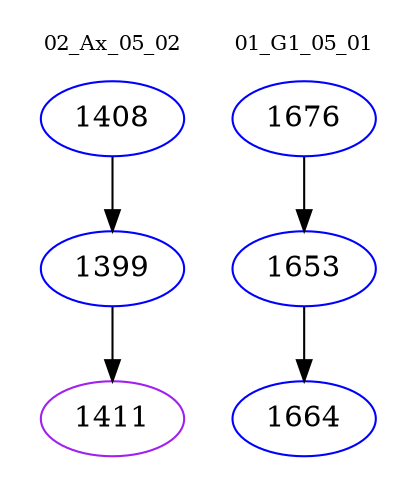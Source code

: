 digraph{
subgraph cluster_0 {
color = white
label = "02_Ax_05_02";
fontsize=10;
T0_1408 [label="1408", color="blue"]
T0_1408 -> T0_1399 [color="black"]
T0_1399 [label="1399", color="blue"]
T0_1399 -> T0_1411 [color="black"]
T0_1411 [label="1411", color="purple"]
}
subgraph cluster_1 {
color = white
label = "01_G1_05_01";
fontsize=10;
T1_1676 [label="1676", color="blue"]
T1_1676 -> T1_1653 [color="black"]
T1_1653 [label="1653", color="blue"]
T1_1653 -> T1_1664 [color="black"]
T1_1664 [label="1664", color="blue"]
}
}
